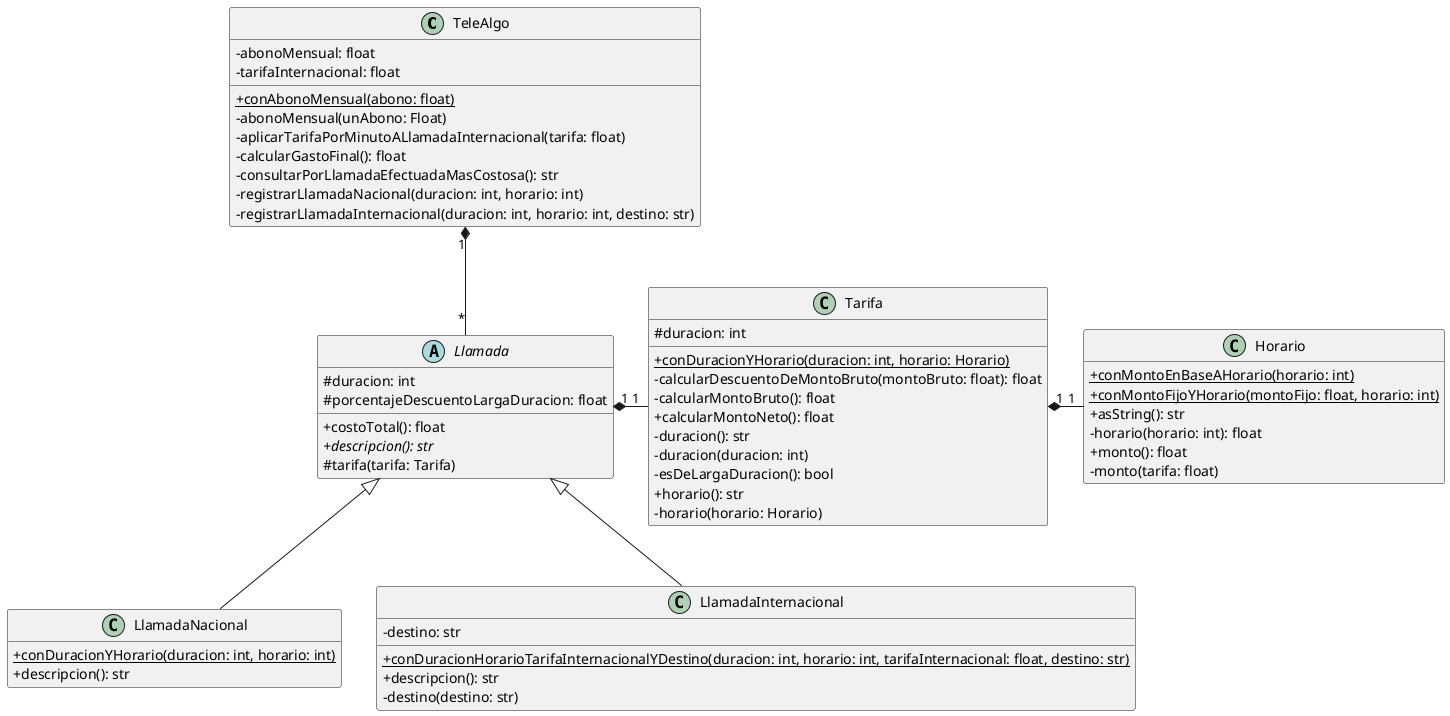 @startuml

skinparam classAttributeIconSize 0
hide empty members

class TeleAlgo {
  - abonoMensual: float
  - tarifaInternacional: float

  {static} + conAbonoMensual(abono: float)
  - abonoMensual(unAbono: Float)
  - aplicarTarifaPorMinutoALlamadaInternacional(tarifa: float)
  - calcularGastoFinal(): float
  - consultarPorLlamadaEfectuadaMasCostosa(): str
  - registrarLlamadaNacional(duracion: int, horario: int)
  - registrarLlamadaInternacional(duracion: int, horario: int, destino: str)
}

TeleAlgo "1" *-- "*" Llamada

abstract Llamada {
  # duracion: int
	# porcentajeDescuentoLargaDuracion: float

  + costoTotal(): float
  {abstract} + descripcion(): str
  # tarifa(tarifa: Tarifa)
}

Llamada <|-- LlamadaNacional
Llamada <|-- LlamadaInternacional

class LlamadaNacional {
  {static} + conDuracionYHorario(duracion: int, horario: int)
  + descripcion(): str
}

class LlamadaInternacional {
  - destino: str

  {static} + conDuracionHorarioTarifaInternacionalYDestino(duracion: int, horario: int, tarifaInternacional: float, destino: str)
  + descripcion(): str
  - destino(destino: str)
}

Llamada "1" *-ri- "1" Tarifa

class Tarifa {
	# duracion: int

	{static} + conDuracionYHorario(duracion: int, horario: Horario)
	- calcularDescuentoDeMontoBruto(montoBruto: float): float
	- calcularMontoBruto(): float
	+ calcularMontoNeto(): float
	- duracion(): str
	- duracion(duracion: int)
	- esDeLargaDuracion(): bool
	+ horario(): str
	- horario(horario: Horario)
}

Tarifa "1" *-ri- "1" Horario

class Horario {
  {static} + conMontoEnBaseAHorario(horario: int)
  {static} + conMontoFijoYHorario(montoFijo: float, horario: int)
	+ asString(): str
  - horario(horario: int): float
  + monto(): float
  - monto(tarifa: float)
}

@enduml
